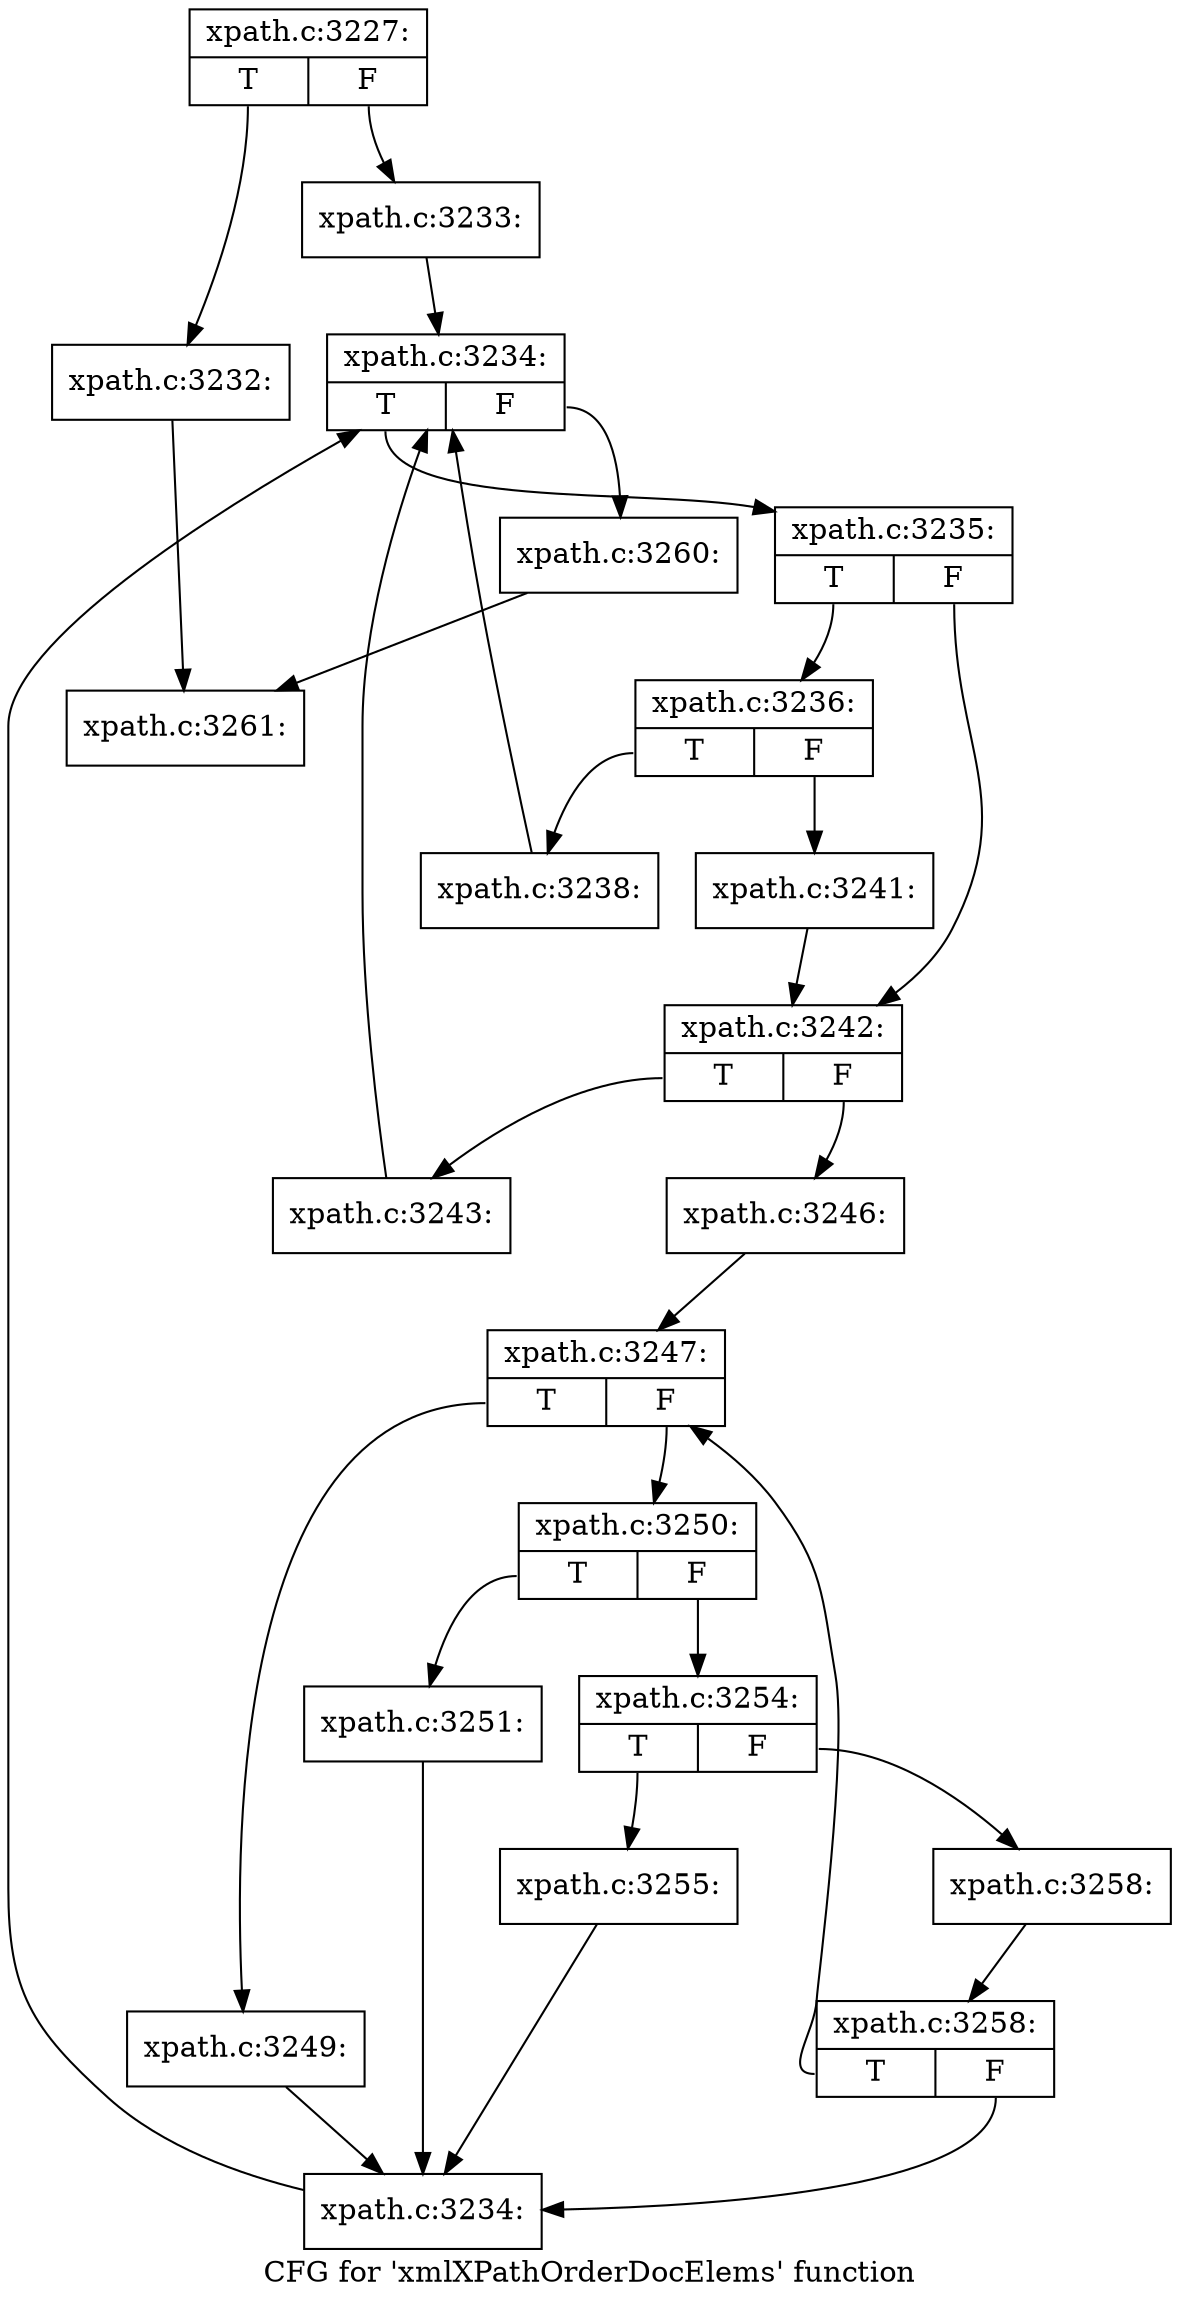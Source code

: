 digraph "CFG for 'xmlXPathOrderDocElems' function" {
	label="CFG for 'xmlXPathOrderDocElems' function";

	Node0x4713420 [shape=record,label="{xpath.c:3227:|{<s0>T|<s1>F}}"];
	Node0x4713420:s0 -> Node0x4714140;
	Node0x4713420:s1 -> Node0x4714190;
	Node0x4714140 [shape=record,label="{xpath.c:3232:}"];
	Node0x4714140 -> Node0x4713750;
	Node0x4714190 [shape=record,label="{xpath.c:3233:}"];
	Node0x4714190 -> Node0x47808e0;
	Node0x47808e0 [shape=record,label="{xpath.c:3234:|{<s0>T|<s1>F}}"];
	Node0x47808e0:s0 -> Node0x4780cd0;
	Node0x47808e0:s1 -> Node0x4780b00;
	Node0x4780cd0 [shape=record,label="{xpath.c:3235:|{<s0>T|<s1>F}}"];
	Node0x4780cd0:s0 -> Node0x4780ec0;
	Node0x4780cd0:s1 -> Node0x4780f10;
	Node0x4780ec0 [shape=record,label="{xpath.c:3236:|{<s0>T|<s1>F}}"];
	Node0x4780ec0:s0 -> Node0x4781830;
	Node0x4780ec0:s1 -> Node0x4781880;
	Node0x4781830 [shape=record,label="{xpath.c:3238:}"];
	Node0x4781830 -> Node0x47808e0;
	Node0x4781880 [shape=record,label="{xpath.c:3241:}"];
	Node0x4781880 -> Node0x4780f10;
	Node0x4780f10 [shape=record,label="{xpath.c:3242:|{<s0>T|<s1>F}}"];
	Node0x4780f10:s0 -> Node0x47821c0;
	Node0x4780f10:s1 -> Node0x4782210;
	Node0x47821c0 [shape=record,label="{xpath.c:3243:}"];
	Node0x47821c0 -> Node0x47808e0;
	Node0x4782210 [shape=record,label="{xpath.c:3246:}"];
	Node0x4782210 -> Node0x4782a90;
	Node0x4782a90 [shape=record,label="{xpath.c:3247:|{<s0>T|<s1>F}}"];
	Node0x4782a90:s0 -> Node0x4782fe0;
	Node0x4782a90:s1 -> Node0x4783030;
	Node0x4782fe0 [shape=record,label="{xpath.c:3249:}"];
	Node0x4782fe0 -> Node0x47829f0;
	Node0x4783030 [shape=record,label="{xpath.c:3250:|{<s0>T|<s1>F}}"];
	Node0x4783030:s0 -> Node0x4783360;
	Node0x4783030:s1 -> Node0x47833b0;
	Node0x4783360 [shape=record,label="{xpath.c:3251:}"];
	Node0x4783360 -> Node0x47829f0;
	Node0x47833b0 [shape=record,label="{xpath.c:3254:|{<s0>T|<s1>F}}"];
	Node0x47833b0:s0 -> Node0x4783a30;
	Node0x47833b0:s1 -> Node0x4783a80;
	Node0x4783a30 [shape=record,label="{xpath.c:3255:}"];
	Node0x4783a30 -> Node0x47829f0;
	Node0x4783a80 [shape=record,label="{xpath.c:3258:}"];
	Node0x4783a80 -> Node0x4782a40;
	Node0x4782a40 [shape=record,label="{xpath.c:3258:|{<s0>T|<s1>F}}"];
	Node0x4782a40:s0 -> Node0x4782a90;
	Node0x4782a40:s1 -> Node0x47829f0;
	Node0x47829f0 [shape=record,label="{xpath.c:3234:}"];
	Node0x47829f0 -> Node0x47808e0;
	Node0x4780b00 [shape=record,label="{xpath.c:3260:}"];
	Node0x4780b00 -> Node0x4713750;
	Node0x4713750 [shape=record,label="{xpath.c:3261:}"];
}
